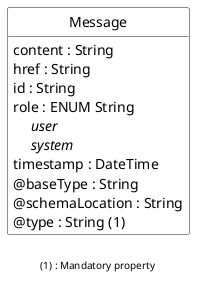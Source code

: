 @startuml
'
' Resource:  Message
' Source:    TMF785-Copilot-v1.0.0.oas.yaml
'
hide circle
hide methods
hide stereotype
show <<Enumeration>> stereotype
skinparam class {
   BorderColor<<Extension>> blue
   FontColor<<Extension>> blue
   backgroundColor<<Enumeration>> #E6F5F7
   backgroundColor<<Ref>> #FFFFE0
   backgroundColor<<Pivot>> #FFFFFFF
   backgroundColor<<Resource>> #FCF2E3
   backgroundColor<<SubResource>> #FFFFFFF
   backgroundColor<<SubResourceReference>> #FADADD
   backgroundColor<<DiscriminatorNode>> #F2F3F5
}

skinparam legend {
   borderRoundCorner 0
   borderColor red
   backgroundColor white
}

class "Message"  <<Pivot>> {
    content : String
    href : String
    id : String
    role : ENUM String
{field} //     user//
{field} //     system//
    timestamp : DateTime
    @baseType : String
    @schemaLocation : String
    {field}@type : String (1)
}





skinparam legendBackgroundColor #transparent
skinparam legendBorderColor #transparent

legend
 <size:10>(1) : Mandatory property
endlegend

@enduml